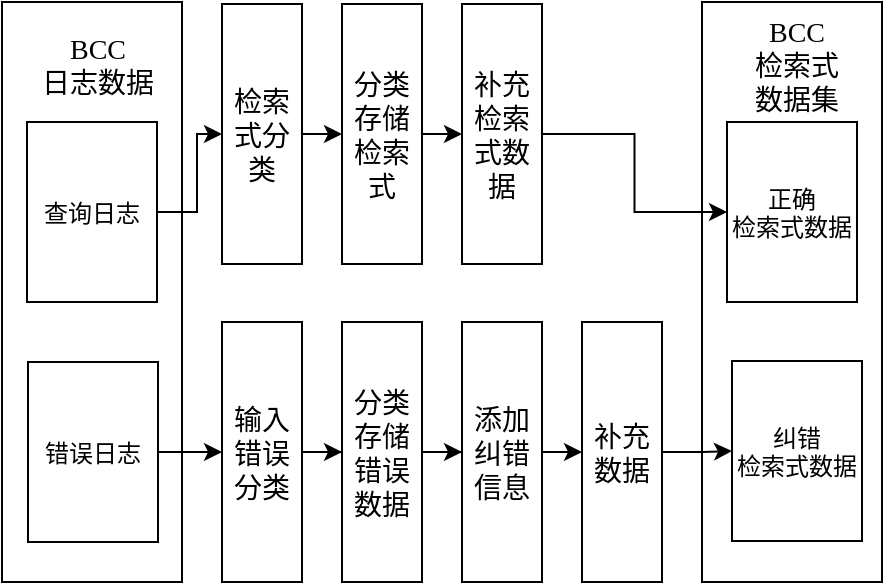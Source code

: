 <mxfile version="24.7.5">
  <diagram name="Page-1" id="YzF1wYIKMdavqr_pMihd">
    <mxGraphModel dx="1004" dy="746" grid="1" gridSize="10" guides="1" tooltips="1" connect="1" arrows="1" fold="1" page="1" pageScale="1" pageWidth="850" pageHeight="1100" math="0" shadow="0">
      <root>
        <mxCell id="0" />
        <mxCell id="1" parent="0" />
        <mxCell id="ajgn6oq-DAd7ekMlXT-4-3" value="检索&#xa;式分&#xa;类" style="rounded=0;fontSize=14;fontFamily=SimSun;" parent="1" vertex="1">
          <mxGeometry x="200" y="181" width="40" height="130" as="geometry" />
        </mxCell>
        <mxCell id="ajgn6oq-DAd7ekMlXT-4-5" value="补充&#xa;检索&#xa;式数&#xa;据" style="rounded=0;fontSize=14;fontFamily=SimSun;" parent="1" vertex="1">
          <mxGeometry x="320" y="181" width="40" height="130" as="geometry" />
        </mxCell>
        <mxCell id="ajgn6oq-DAd7ekMlXT-4-38" value="" style="edgeStyle=orthogonalEdgeStyle;rounded=0;orthogonalLoop=1;jettySize=auto;entryX=0;entryY=0.5;entryDx=0;entryDy=0;fontFamily=SimSun;" parent="1" source="ajgn6oq-DAd7ekMlXT-4-7" target="ajgn6oq-DAd7ekMlXT-4-23" edge="1">
          <mxGeometry relative="1" as="geometry" />
        </mxCell>
        <mxCell id="ajgn6oq-DAd7ekMlXT-4-7" value="输入&#xa;错误&#xa;分类" style="rounded=0;fontSize=14;fontFamily=SimSun;" parent="1" vertex="1">
          <mxGeometry x="200" y="340" width="40" height="130" as="geometry" />
        </mxCell>
        <mxCell id="ajgn6oq-DAd7ekMlXT-4-8" value="" style="rounded=0;fontSize=14;fontFamily=SimSun;" parent="1" vertex="1">
          <mxGeometry x="440" y="180" width="90" height="290" as="geometry" />
        </mxCell>
        <mxCell id="ajgn6oq-DAd7ekMlXT-4-11" value="分类&#xa;存储&#xa;检索&#xa;式" style="rounded=0;fontSize=14;fontFamily=SimSun;" parent="1" vertex="1">
          <mxGeometry x="260" y="181" width="40" height="130" as="geometry" />
        </mxCell>
        <mxCell id="ajgn6oq-DAd7ekMlXT-4-18" value="" style="rounded=0;fontFamily=SimSun;" parent="1" vertex="1">
          <mxGeometry x="90" y="180" width="90" height="290" as="geometry" />
        </mxCell>
        <mxCell id="ajgn6oq-DAd7ekMlXT-4-19" value="BCC&#xa;日志数据" style="rounded=0;fontSize=14;strokeColor=none;fontFamily=SimSun;" parent="1" vertex="1">
          <mxGeometry x="108" y="191" width="60" height="40" as="geometry" />
        </mxCell>
        <mxCell id="ajgn6oq-DAd7ekMlXT-4-29" value="" style="edgeStyle=orthogonalEdgeStyle;rounded=0;orthogonalLoop=1;jettySize=auto;entryX=0;entryY=0.5;entryDx=0;entryDy=0;fontFamily=SimSun;" parent="1" source="ajgn6oq-DAd7ekMlXT-4-20" target="ajgn6oq-DAd7ekMlXT-4-3" edge="1">
          <mxGeometry relative="1" as="geometry" />
        </mxCell>
        <mxCell id="ajgn6oq-DAd7ekMlXT-4-20" value="查询日志" style="rounded=0;fontFamily=SimSun;" parent="1" vertex="1">
          <mxGeometry x="102.5" y="240" width="65" height="90" as="geometry" />
        </mxCell>
        <mxCell id="ajgn6oq-DAd7ekMlXT-4-28" value="" style="edgeStyle=orthogonalEdgeStyle;rounded=0;orthogonalLoop=1;jettySize=auto;entryX=0;entryY=0.5;entryDx=0;entryDy=0;fontFamily=SimSun;" parent="1" source="ajgn6oq-DAd7ekMlXT-4-21" target="ajgn6oq-DAd7ekMlXT-4-7" edge="1">
          <mxGeometry relative="1" as="geometry" />
        </mxCell>
        <mxCell id="ajgn6oq-DAd7ekMlXT-4-21" value="错误日志" style="rounded=0;fontFamily=SimSun;" parent="1" vertex="1">
          <mxGeometry x="103" y="360" width="65" height="90" as="geometry" />
        </mxCell>
        <mxCell id="ajgn6oq-DAd7ekMlXT-4-36" value="" style="edgeStyle=orthogonalEdgeStyle;rounded=0;orthogonalLoop=1;jettySize=auto;fontFamily=SimSun;" parent="1" source="ajgn6oq-DAd7ekMlXT-4-15" target="ajgn6oq-DAd7ekMlXT-4-27" edge="1">
          <mxGeometry relative="1" as="geometry" />
        </mxCell>
        <mxCell id="ajgn6oq-DAd7ekMlXT-4-15" value="补充&#xa;数据" style="rounded=0;fontSize=14;fontFamily=SimSun;" parent="1" vertex="1">
          <mxGeometry x="380" y="340" width="40" height="130" as="geometry" />
        </mxCell>
        <mxCell id="ajgn6oq-DAd7ekMlXT-4-39" value="" style="edgeStyle=orthogonalEdgeStyle;rounded=0;orthogonalLoop=1;jettySize=auto;fontFamily=SimSun;" parent="1" source="ajgn6oq-DAd7ekMlXT-4-23" target="ajgn6oq-DAd7ekMlXT-4-24" edge="1">
          <mxGeometry relative="1" as="geometry" />
        </mxCell>
        <mxCell id="ajgn6oq-DAd7ekMlXT-4-23" value="分类&#xa;存储&#xa;错误&#xa;数据" style="rounded=0;fontSize=14;fontFamily=SimSun;" parent="1" vertex="1">
          <mxGeometry x="260" y="340" width="40" height="130" as="geometry" />
        </mxCell>
        <mxCell id="ajgn6oq-DAd7ekMlXT-4-37" value="" style="edgeStyle=orthogonalEdgeStyle;rounded=0;orthogonalLoop=1;jettySize=auto;fontFamily=SimSun;" parent="1" source="ajgn6oq-DAd7ekMlXT-4-24" edge="1">
          <mxGeometry relative="1" as="geometry">
            <mxPoint x="380" y="405" as="targetPoint" />
          </mxGeometry>
        </mxCell>
        <mxCell id="ajgn6oq-DAd7ekMlXT-4-24" value="添加&#xa;纠错&#xa;信息" style="rounded=0;fontSize=14;fontFamily=SimSun;" parent="1" vertex="1">
          <mxGeometry x="320" y="340" width="40" height="130" as="geometry" />
        </mxCell>
        <mxCell id="ajgn6oq-DAd7ekMlXT-4-25" value="BCC&#xa;检索式&#xa;数据集" style="rounded=0;fontSize=14;strokeColor=none;fontFamily=SimSun;" parent="1" vertex="1">
          <mxGeometry x="457.5" y="191" width="60" height="40" as="geometry" />
        </mxCell>
        <mxCell id="ajgn6oq-DAd7ekMlXT-4-26" value="正确&#xa;检索式数据" style="rounded=0;fontFamily=SimSun;" parent="1" vertex="1">
          <mxGeometry x="452.5" y="240" width="65" height="90" as="geometry" />
        </mxCell>
        <mxCell id="ajgn6oq-DAd7ekMlXT-4-27" value="纠错&#xa;检索式数据" style="rounded=0;fontFamily=SimSun;" parent="1" vertex="1">
          <mxGeometry x="455" y="359.5" width="65" height="90" as="geometry" />
        </mxCell>
        <mxCell id="ajgn6oq-DAd7ekMlXT-4-32" value="" style="endArrow=classic;rounded=0;exitX=1;exitY=0.5;exitDx=0;exitDy=0;entryX=0;entryY=0.5;entryDx=0;entryDy=0;fontFamily=SimSun;" parent="1" source="ajgn6oq-DAd7ekMlXT-4-3" target="ajgn6oq-DAd7ekMlXT-4-11" edge="1">
          <mxGeometry width="50" height="50" relative="1" as="geometry">
            <mxPoint x="210" y="380" as="sourcePoint" />
            <mxPoint x="260" y="330" as="targetPoint" />
          </mxGeometry>
        </mxCell>
        <mxCell id="ajgn6oq-DAd7ekMlXT-4-34" value="" style="endArrow=classic;rounded=0;exitX=1;exitY=0.5;exitDx=0;exitDy=0;entryX=0;entryY=0.5;entryDx=0;entryDy=0;fontFamily=SimSun;" parent="1" source="ajgn6oq-DAd7ekMlXT-4-11" target="ajgn6oq-DAd7ekMlXT-4-5" edge="1">
          <mxGeometry width="50" height="50" relative="1" as="geometry">
            <mxPoint x="250" y="256" as="sourcePoint" />
            <mxPoint x="270" y="256" as="targetPoint" />
          </mxGeometry>
        </mxCell>
        <mxCell id="ajgn6oq-DAd7ekMlXT-4-35" value="" style="edgeStyle=orthogonalEdgeStyle;rounded=0;orthogonalLoop=1;jettySize=auto;fontFamily=SimSun;" parent="1" source="ajgn6oq-DAd7ekMlXT-4-5" target="ajgn6oq-DAd7ekMlXT-4-26" edge="1">
          <mxGeometry relative="1" as="geometry" />
        </mxCell>
      </root>
    </mxGraphModel>
  </diagram>
</mxfile>

